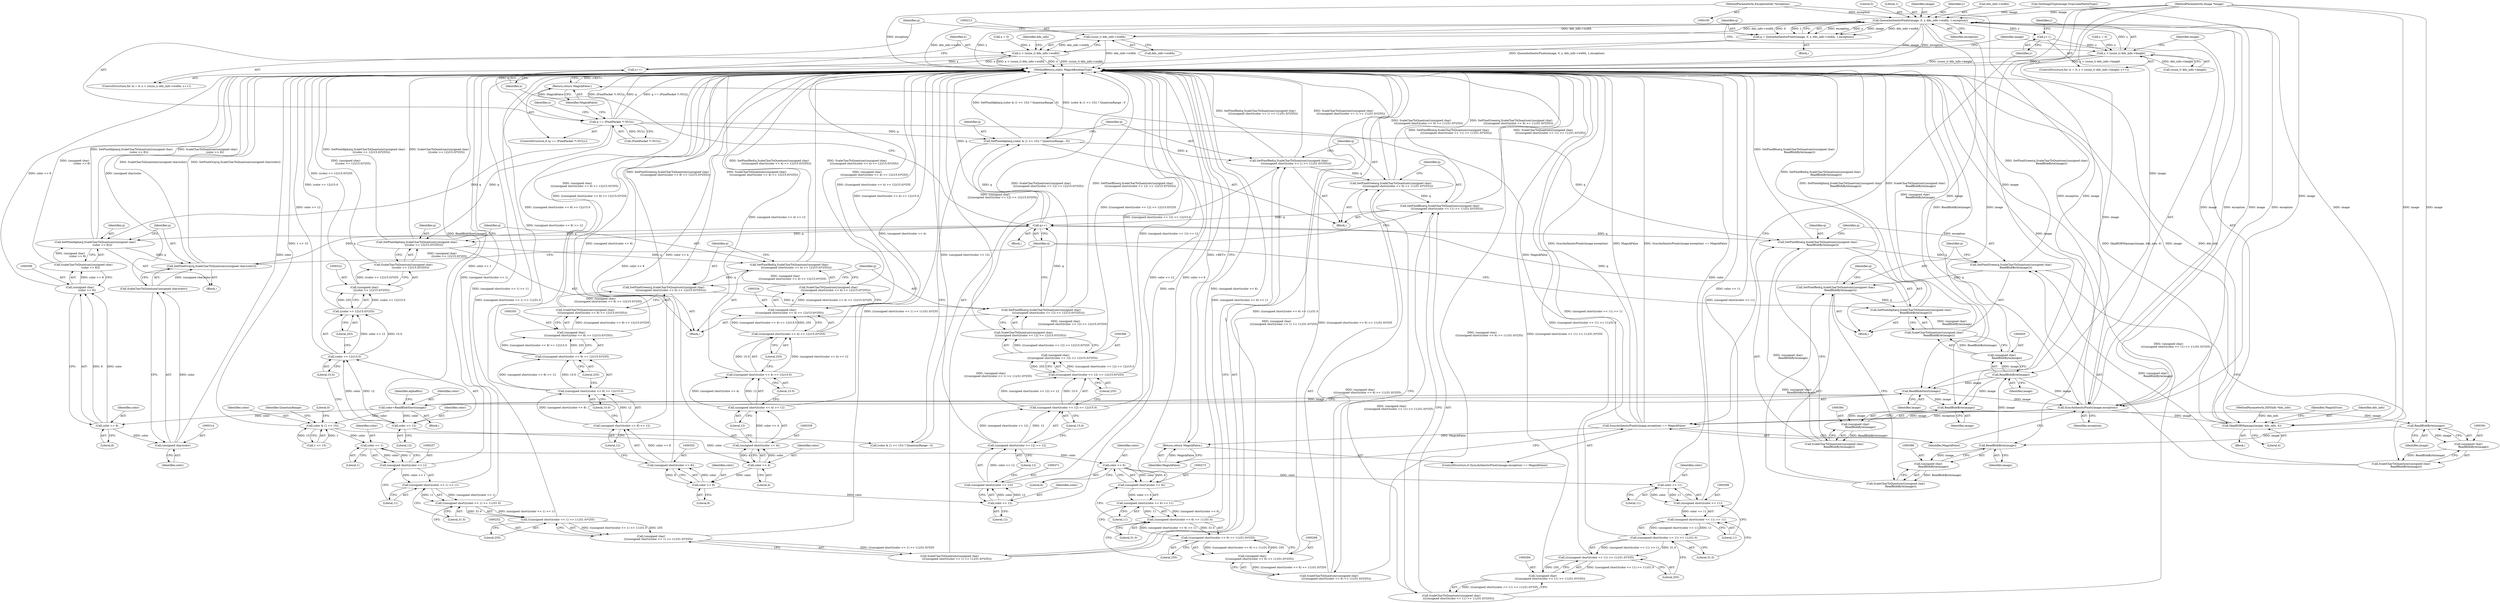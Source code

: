 digraph "1_ImageMagick_d7325bac173492b358417a0ad49fabad44447d52_4@pointer" {
"1000103" [label="(MethodParameterIn,ExceptionInfo *exception)"];
"1000189" [label="(Call,QueueAuthenticPixels(image, 0, y, dds_info->width, 1,exception))"];
"1000184" [label="(Call,y++)"];
"1000177" [label="(Call,y < (ssize_t) dds_info->height)"];
"1000187" [label="(Call,q = QueueAuthenticPixels(image, 0, y, dds_info->width, 1,exception))"];
"1000199" [label="(Call,q == (PixelPacket *) NULL)"];
"1000238" [label="(Call,SetPixelAlpha(q,(color & (1 << 15)) ? QuantumRange : 0))"];
"1000248" [label="(Call,SetPixelRed(q,ScaleCharToQuantum((unsigned char)\n                 ((((unsigned short)(color << 1) >> 11)/31.0)*255))))"];
"1000264" [label="(Call,SetPixelGreen(q,ScaleCharToQuantum((unsigned char)\n                 ((((unsigned short)(color << 6) >> 11)/31.0)*255))))"];
"1000280" [label="(Call,SetPixelBlue(q,ScaleCharToQuantum((unsigned char)\n                 ((((unsigned short)(color << 11) >> 11)/31.0)*255))))"];
"1000408" [label="(Call,q++)"];
"1000302" [label="(Call,SetPixelAlpha(q,ScaleCharToQuantum((unsigned char)\n                 (color >> 8))))"];
"1000310" [label="(Call,SetPixelGray(q,ScaleCharToQuantum((unsigned char)color)))"];
"1000318" [label="(Call,SetPixelAlpha(q,ScaleCharToQuantum((unsigned char)\n                 (((color >> 12)/15.0)*255))))"];
"1000330" [label="(Call,SetPixelRed(q,ScaleCharToQuantum((unsigned char)\n                 ((((unsigned short)(color << 4) >> 12)/15.0)*255))))"];
"1000346" [label="(Call,SetPixelGreen(q,ScaleCharToQuantum((unsigned char)\n                 ((((unsigned short)(color << 8) >> 12)/15.0)*255))))"];
"1000362" [label="(Call,SetPixelBlue(q,ScaleCharToQuantum((unsigned char)\n                 ((((unsigned short)(color << 12) >> 12)/15.0)*255))))"];
"1000380" [label="(Call,SetPixelBlue(q,ScaleCharToQuantum((unsigned char)\n            ReadBlobByte(image))))"];
"1000387" [label="(Call,SetPixelGreen(q,ScaleCharToQuantum((unsigned char)\n            ReadBlobByte(image))))"];
"1000394" [label="(Call,SetPixelRed(q,ScaleCharToQuantum((unsigned char)\n            ReadBlobByte(image))))"];
"1000401" [label="(Call,SetPixelAlpha(q,ScaleCharToQuantum((unsigned char)\n            ReadBlobByte(image))))"];
"1000212" [label="(Call,(ssize_t) dds_info->width)"];
"1000210" [label="(Call,x < (ssize_t) dds_info->width)"];
"1000217" [label="(Call,x++)"];
"1000231" [label="(Call,ReadBlobShort(image))"];
"1000229" [label="(Call,color=ReadBlobShort(image))"];
"1000241" [label="(Call,color & (1 << 15))"];
"1000258" [label="(Call,color << 1)"];
"1000256" [label="(Call,(unsigned short)(color << 1))"];
"1000255" [label="(Call,(unsigned short)(color << 1) >> 11)"];
"1000254" [label="(Call,((unsigned short)(color << 1) >> 11)/31.0)"];
"1000253" [label="(Call,(((unsigned short)(color << 1) >> 11)/31.0)*255)"];
"1000251" [label="(Call,(unsigned char)\n                 ((((unsigned short)(color << 1) >> 11)/31.0)*255))"];
"1000250" [label="(Call,ScaleCharToQuantum((unsigned char)\n                 ((((unsigned short)(color << 1) >> 11)/31.0)*255)))"];
"1000274" [label="(Call,color << 6)"];
"1000272" [label="(Call,(unsigned short)(color << 6))"];
"1000271" [label="(Call,(unsigned short)(color << 6) >> 11)"];
"1000270" [label="(Call,((unsigned short)(color << 6) >> 11)/31.0)"];
"1000269" [label="(Call,(((unsigned short)(color << 6) >> 11)/31.0)*255)"];
"1000267" [label="(Call,(unsigned char)\n                 ((((unsigned short)(color << 6) >> 11)/31.0)*255))"];
"1000266" [label="(Call,ScaleCharToQuantum((unsigned char)\n                 ((((unsigned short)(color << 6) >> 11)/31.0)*255)))"];
"1000290" [label="(Call,color << 11)"];
"1000288" [label="(Call,(unsigned short)(color << 11))"];
"1000287" [label="(Call,(unsigned short)(color << 11) >> 11)"];
"1000286" [label="(Call,((unsigned short)(color << 11) >> 11)/31.0)"];
"1000285" [label="(Call,(((unsigned short)(color << 11) >> 11)/31.0)*255)"];
"1000283" [label="(Call,(unsigned char)\n                 ((((unsigned short)(color << 11) >> 11)/31.0)*255))"];
"1000282" [label="(Call,ScaleCharToQuantum((unsigned char)\n                 ((((unsigned short)(color << 11) >> 11)/31.0)*255)))"];
"1000307" [label="(Call,color >> 8)"];
"1000305" [label="(Call,(unsigned char)\n                 (color >> 8))"];
"1000304" [label="(Call,ScaleCharToQuantum((unsigned char)\n                 (color >> 8)))"];
"1000313" [label="(Call,(unsigned char)color)"];
"1000312" [label="(Call,ScaleCharToQuantum((unsigned char)color))"];
"1000325" [label="(Call,color >> 12)"];
"1000324" [label="(Call,(color >> 12)/15.0)"];
"1000323" [label="(Call,((color >> 12)/15.0)*255)"];
"1000321" [label="(Call,(unsigned char)\n                 (((color >> 12)/15.0)*255))"];
"1000320" [label="(Call,ScaleCharToQuantum((unsigned char)\n                 (((color >> 12)/15.0)*255)))"];
"1000340" [label="(Call,color << 4)"];
"1000338" [label="(Call,(unsigned short)(color << 4))"];
"1000337" [label="(Call,(unsigned short)(color << 4) >> 12)"];
"1000336" [label="(Call,((unsigned short)(color << 4) >> 12)/15.0)"];
"1000335" [label="(Call,(((unsigned short)(color << 4) >> 12)/15.0)*255)"];
"1000333" [label="(Call,(unsigned char)\n                 ((((unsigned short)(color << 4) >> 12)/15.0)*255))"];
"1000332" [label="(Call,ScaleCharToQuantum((unsigned char)\n                 ((((unsigned short)(color << 4) >> 12)/15.0)*255)))"];
"1000356" [label="(Call,color << 8)"];
"1000354" [label="(Call,(unsigned short)(color << 8))"];
"1000353" [label="(Call,(unsigned short)(color << 8) >> 12)"];
"1000352" [label="(Call,((unsigned short)(color << 8) >> 12)/15.0)"];
"1000351" [label="(Call,(((unsigned short)(color << 8) >> 12)/15.0)*255)"];
"1000349" [label="(Call,(unsigned char)\n                 ((((unsigned short)(color << 8) >> 12)/15.0)*255))"];
"1000348" [label="(Call,ScaleCharToQuantum((unsigned char)\n                 ((((unsigned short)(color << 8) >> 12)/15.0)*255)))"];
"1000372" [label="(Call,color << 12)"];
"1000370" [label="(Call,(unsigned short)(color << 12))"];
"1000369" [label="(Call,(unsigned short)(color << 12) >> 12)"];
"1000368" [label="(Call,((unsigned short)(color << 12) >> 12)/15.0)"];
"1000367" [label="(Call,(((unsigned short)(color << 12) >> 12)/15.0)*255)"];
"1000365" [label="(Call,(unsigned char)\n                 ((((unsigned short)(color << 12) >> 12)/15.0)*255))"];
"1000364" [label="(Call,ScaleCharToQuantum((unsigned char)\n                 ((((unsigned short)(color << 12) >> 12)/15.0)*255)))"];
"1000385" [label="(Call,ReadBlobByte(image))"];
"1000383" [label="(Call,(unsigned char)\n            ReadBlobByte(image))"];
"1000382" [label="(Call,ScaleCharToQuantum((unsigned char)\n            ReadBlobByte(image)))"];
"1000392" [label="(Call,ReadBlobByte(image))"];
"1000390" [label="(Call,(unsigned char)\n            ReadBlobByte(image))"];
"1000389" [label="(Call,ScaleCharToQuantum((unsigned char)\n            ReadBlobByte(image)))"];
"1000399" [label="(Call,ReadBlobByte(image))"];
"1000397" [label="(Call,(unsigned char)\n            ReadBlobByte(image))"];
"1000396" [label="(Call,ScaleCharToQuantum((unsigned char)\n            ReadBlobByte(image)))"];
"1000406" [label="(Call,ReadBlobByte(image))"];
"1000404" [label="(Call,(unsigned char)\n            ReadBlobByte(image))"];
"1000403" [label="(Call,ScaleCharToQuantum((unsigned char)\n            ReadBlobByte(image)))"];
"1000412" [label="(Call,SyncAuthenticPixels(image,exception))"];
"1000411" [label="(Call,SyncAuthenticPixels(image,exception) == MagickFalse)"];
"1000204" [label="(Return,return MagickFalse;)"];
"1000416" [label="(Return,return MagickFalse;)"];
"1000418" [label="(Call,SkipRGBMipmaps(image, dds_info, 4))"];
"1000396" [label="(Call,ScaleCharToQuantum((unsigned char)\n            ReadBlobByte(image)))"];
"1000404" [label="(Call,(unsigned char)\n            ReadBlobByte(image))"];
"1000281" [label="(Identifier,q)"];
"1000381" [label="(Identifier,q)"];
"1000246" [label="(Identifier,QuantumRange)"];
"1000249" [label="(Identifier,q)"];
"1000228" [label="(Block,)"];
"1000354" [label="(Call,(unsigned short)(color << 8))"];
"1000272" [label="(Call,(unsigned short)(color << 6))"];
"1000409" [label="(Identifier,q)"];
"1000282" [label="(Call,ScaleCharToQuantum((unsigned char)\n                 ((((unsigned short)(color << 11) >> 11)/31.0)*255)))"];
"1000363" [label="(Identifier,q)"];
"1000330" [label="(Call,SetPixelRed(q,ScaleCharToQuantum((unsigned char)\n                 ((((unsigned short)(color << 4) >> 12)/15.0)*255))))"];
"1000103" [label="(MethodParameterIn,ExceptionInfo *exception)"];
"1000235" [label="(Identifier,alphaBits)"];
"1000251" [label="(Call,(unsigned char)\n                 ((((unsigned short)(color << 1) >> 11)/31.0)*255))"];
"1000386" [label="(Identifier,image)"];
"1000267" [label="(Call,(unsigned char)\n                 ((((unsigned short)(color << 6) >> 11)/31.0)*255))"];
"1000266" [label="(Call,ScaleCharToQuantum((unsigned char)\n                 ((((unsigned short)(color << 6) >> 11)/31.0)*255)))"];
"1000177" [label="(Call,y < (ssize_t) dds_info->height)"];
"1000258" [label="(Call,color << 1)"];
"1000150" [label="(Call,SetImageType(image,GrayscaleMatteType))"];
"1000317" [label="(Block,)"];
"1000411" [label="(Call,SyncAuthenticPixels(image,exception) == MagickFalse)"];
"1000192" [label="(Identifier,y)"];
"1000239" [label="(Identifier,q)"];
"1000351" [label="(Call,(((unsigned short)(color << 8) >> 12)/15.0)*255)"];
"1000370" [label="(Call,(unsigned short)(color << 12))"];
"1000331" [label="(Identifier,q)"];
"1000280" [label="(Call,SetPixelBlue(q,ScaleCharToQuantum((unsigned char)\n                 ((((unsigned short)(color << 11) >> 11)/31.0)*255))))"];
"1000198" [label="(ControlStructure,if (q == (PixelPacket *) NULL))"];
"1000394" [label="(Call,SetPixelRed(q,ScaleCharToQuantum((unsigned char)\n            ReadBlobByte(image))))"];
"1000413" [label="(Identifier,image)"];
"1000340" [label="(Call,color << 4)"];
"1000342" [label="(Literal,4)"];
"1000276" [label="(Literal,6)"];
"1000104" [label="(Block,)"];
"1000193" [label="(Call,dds_info->width)"];
"1000189" [label="(Call,QueueAuthenticPixels(image, 0, y, dds_info->width, 1,exception))"];
"1000364" [label="(Call,ScaleCharToQuantum((unsigned char)\n                 ((((unsigned short)(color << 12) >> 12)/15.0)*255)))"];
"1000379" [label="(Block,)"];
"1000345" [label="(Literal,255)"];
"1000368" [label="(Call,((unsigned short)(color << 12) >> 12)/15.0)"];
"1000241" [label="(Call,color & (1 << 15))"];
"1000212" [label="(Call,(ssize_t) dds_info->width)"];
"1000318" [label="(Call,SetPixelAlpha(q,ScaleCharToQuantum((unsigned char)\n                 (((color >> 12)/15.0)*255))))"];
"1000328" [label="(Literal,15.0)"];
"1000393" [label="(Identifier,image)"];
"1000217" [label="(Call,x++)"];
"1000392" [label="(Call,ReadBlobByte(image))"];
"1000277" [label="(Literal,11)"];
"1000335" [label="(Call,(((unsigned short)(color << 4) >> 12)/15.0)*255)"];
"1000302" [label="(Call,SetPixelAlpha(q,ScaleCharToQuantum((unsigned char)\n                 (color >> 8))))"];
"1000385" [label="(Call,ReadBlobByte(image))"];
"1000210" [label="(Call,x < (ssize_t) dds_info->width)"];
"1000400" [label="(Identifier,image)"];
"1000424" [label="(MethodReturn,static MagickBooleanType)"];
"1000320" [label="(Call,ScaleCharToQuantum((unsigned char)\n                 (((color >> 12)/15.0)*255)))"];
"1000259" [label="(Identifier,color)"];
"1000101" [label="(MethodParameterIn,Image *image)"];
"1000344" [label="(Literal,15.0)"];
"1000417" [label="(Identifier,MagickFalse)"];
"1000408" [label="(Call,q++)"];
"1000242" [label="(Identifier,color)"];
"1000265" [label="(Identifier,q)"];
"1000375" [label="(Literal,12)"];
"1000261" [label="(Literal,11)"];
"1000325" [label="(Call,color >> 12)"];
"1000312" [label="(Call,ScaleCharToQuantum((unsigned char)color))"];
"1000346" [label="(Call,SetPixelGreen(q,ScaleCharToQuantum((unsigned char)\n                 ((((unsigned short)(color << 8) >> 12)/15.0)*255))))"];
"1000219" [label="(Block,)"];
"1000232" [label="(Identifier,image)"];
"1000275" [label="(Identifier,color)"];
"1000240" [label="(Call,(color & (1 << 15)) ? QuantumRange : 0)"];
"1000185" [label="(Identifier,y)"];
"1000415" [label="(Identifier,MagickFalse)"];
"1000260" [label="(Literal,1)"];
"1000229" [label="(Call,color=ReadBlobShort(image))"];
"1000274" [label="(Call,color << 6)"];
"1000376" [label="(Literal,15.0)"];
"1000305" [label="(Call,(unsigned char)\n                 (color >> 8))"];
"1000207" [label="(Call,x = 0)"];
"1000238" [label="(Call,SetPixelAlpha(q,(color & (1 << 15)) ? QuantumRange : 0))"];
"1000324" [label="(Call,(color >> 12)/15.0)"];
"1000199" [label="(Call,q == (PixelPacket *) NULL)"];
"1000303" [label="(Identifier,q)"];
"1000263" [label="(Literal,255)"];
"1000341" [label="(Identifier,color)"];
"1000214" [label="(Call,dds_info->width)"];
"1000204" [label="(Return,return MagickFalse;)"];
"1000285" [label="(Call,(((unsigned short)(color << 11) >> 11)/31.0)*255)"];
"1000295" [label="(Literal,255)"];
"1000269" [label="(Call,(((unsigned short)(color << 6) >> 11)/31.0)*255)"];
"1000191" [label="(Literal,0)"];
"1000255" [label="(Call,(unsigned short)(color << 1) >> 11)"];
"1000256" [label="(Call,(unsigned short)(color << 1))"];
"1000188" [label="(Identifier,q)"];
"1000352" [label="(Call,((unsigned short)(color << 8) >> 12)/15.0)"];
"1000279" [label="(Literal,255)"];
"1000250" [label="(Call,ScaleCharToQuantum((unsigned char)\n                 ((((unsigned short)(color << 1) >> 11)/31.0)*255)))"];
"1000416" [label="(Return,return MagickFalse;)"];
"1000262" [label="(Literal,31.0)"];
"1000327" [label="(Literal,12)"];
"1000337" [label="(Call,(unsigned short)(color << 4) >> 12)"];
"1000336" [label="(Call,((unsigned short)(color << 4) >> 12)/15.0)"];
"1000365" [label="(Call,(unsigned char)\n                 ((((unsigned short)(color << 12) >> 12)/15.0)*255))"];
"1000373" [label="(Identifier,color)"];
"1000283" [label="(Call,(unsigned char)\n                 ((((unsigned short)(color << 11) >> 11)/31.0)*255))"];
"1000237" [label="(Block,)"];
"1000323" [label="(Call,((color >> 12)/15.0)*255)"];
"1000315" [label="(Identifier,color)"];
"1000353" [label="(Call,(unsigned short)(color << 8) >> 12)"];
"1000412" [label="(Call,SyncAuthenticPixels(image,exception))"];
"1000387" [label="(Call,SetPixelGreen(q,ScaleCharToQuantum((unsigned char)\n            ReadBlobByte(image))))"];
"1000173" [label="(ControlStructure,for (y = 0; y < (ssize_t) dds_info->height; y++))"];
"1000253" [label="(Call,(((unsigned short)(color << 1) >> 11)/31.0)*255)"];
"1000395" [label="(Identifier,q)"];
"1000374" [label="(Literal,12)"];
"1000270" [label="(Call,((unsigned short)(color << 6) >> 11)/31.0)"];
"1000308" [label="(Identifier,color)"];
"1000421" [label="(Literal,4)"];
"1000206" [label="(ControlStructure,for (x = 0; x < (ssize_t) dds_info->width; x++))"];
"1000254" [label="(Call,((unsigned short)(color << 1) >> 11)/31.0)"];
"1000311" [label="(Identifier,q)"];
"1000347" [label="(Identifier,q)"];
"1000349" [label="(Call,(unsigned char)\n                 ((((unsigned short)(color << 8) >> 12)/15.0)*255))"];
"1000383" [label="(Call,(unsigned char)\n            ReadBlobByte(image))"];
"1000356" [label="(Call,color << 8)"];
"1000357" [label="(Identifier,color)"];
"1000397" [label="(Call,(unsigned char)\n            ReadBlobByte(image))"];
"1000310" [label="(Call,SetPixelGray(q,ScaleCharToQuantum((unsigned char)color)))"];
"1000382" [label="(Call,ScaleCharToQuantum((unsigned char)\n            ReadBlobByte(image)))"];
"1000309" [label="(Literal,8)"];
"1000197" [label="(Identifier,exception)"];
"1000211" [label="(Identifier,x)"];
"1000287" [label="(Call,(unsigned short)(color << 11) >> 11)"];
"1000367" [label="(Call,(((unsigned short)(color << 12) >> 12)/15.0)*255)"];
"1000407" [label="(Identifier,image)"];
"1000187" [label="(Call,q = QueueAuthenticPixels(image, 0, y, dds_info->width, 1,exception))"];
"1000326" [label="(Identifier,color)"];
"1000414" [label="(Identifier,exception)"];
"1000196" [label="(Literal,1)"];
"1000333" [label="(Call,(unsigned char)\n                 ((((unsigned short)(color << 4) >> 12)/15.0)*255))"];
"1000304" [label="(Call,ScaleCharToQuantum((unsigned char)\n                 (color >> 8)))"];
"1000102" [label="(MethodParameterIn,DDSInfo *dds_info)"];
"1000231" [label="(Call,ReadBlobShort(image))"];
"1000329" [label="(Literal,255)"];
"1000248" [label="(Call,SetPixelRed(q,ScaleCharToQuantum((unsigned char)\n                 ((((unsigned short)(color << 1) >> 11)/31.0)*255))))"];
"1000360" [label="(Literal,15.0)"];
"1000307" [label="(Call,color >> 8)"];
"1000390" [label="(Call,(unsigned char)\n            ReadBlobByte(image))"];
"1000403" [label="(Call,ScaleCharToQuantum((unsigned char)\n            ReadBlobByte(image)))"];
"1000286" [label="(Call,((unsigned short)(color << 11) >> 11)/31.0)"];
"1000380" [label="(Call,SetPixelBlue(q,ScaleCharToQuantum((unsigned char)\n            ReadBlobByte(image))))"];
"1000243" [label="(Call,1 << 15)"];
"1000338" [label="(Call,(unsigned short)(color << 4))"];
"1000291" [label="(Identifier,color)"];
"1000361" [label="(Literal,255)"];
"1000190" [label="(Identifier,image)"];
"1000399" [label="(Call,ReadBlobByte(image))"];
"1000372" [label="(Call,color << 12)"];
"1000369" [label="(Call,(unsigned short)(color << 12) >> 12)"];
"1000321" [label="(Call,(unsigned char)\n                 (((color >> 12)/15.0)*255))"];
"1000294" [label="(Literal,31.0)"];
"1000200" [label="(Identifier,q)"];
"1000348" [label="(Call,ScaleCharToQuantum((unsigned char)\n                 ((((unsigned short)(color << 8) >> 12)/15.0)*255)))"];
"1000186" [label="(Block,)"];
"1000319" [label="(Identifier,q)"];
"1000332" [label="(Call,ScaleCharToQuantum((unsigned char)\n                 ((((unsigned short)(color << 4) >> 12)/15.0)*255)))"];
"1000359" [label="(Literal,12)"];
"1000301" [label="(Block,)"];
"1000358" [label="(Literal,8)"];
"1000174" [label="(Call,y = 0)"];
"1000406" [label="(Call,ReadBlobByte(image))"];
"1000377" [label="(Literal,255)"];
"1000290" [label="(Call,color << 11)"];
"1000230" [label="(Identifier,color)"];
"1000401" [label="(Call,SetPixelAlpha(q,ScaleCharToQuantum((unsigned char)\n            ReadBlobByte(image))))"];
"1000313" [label="(Call,(unsigned char)color)"];
"1000184" [label="(Call,y++)"];
"1000271" [label="(Call,(unsigned short)(color << 6) >> 11)"];
"1000423" [label="(Identifier,MagickTrue)"];
"1000292" [label="(Literal,11)"];
"1000178" [label="(Identifier,y)"];
"1000201" [label="(Call,(PixelPacket *) NULL)"];
"1000420" [label="(Identifier,dds_info)"];
"1000247" [label="(Literal,0)"];
"1000419" [label="(Identifier,image)"];
"1000224" [label="(Identifier,dds_info)"];
"1000288" [label="(Call,(unsigned short)(color << 11))"];
"1000264" [label="(Call,SetPixelGreen(q,ScaleCharToQuantum((unsigned char)\n                 ((((unsigned short)(color << 6) >> 11)/31.0)*255))))"];
"1000388" [label="(Identifier,q)"];
"1000278" [label="(Literal,31.0)"];
"1000410" [label="(ControlStructure,if (SyncAuthenticPixels(image,exception) == MagickFalse))"];
"1000389" [label="(Call,ScaleCharToQuantum((unsigned char)\n            ReadBlobByte(image)))"];
"1000343" [label="(Literal,12)"];
"1000208" [label="(Identifier,x)"];
"1000218" [label="(Identifier,x)"];
"1000402" [label="(Identifier,q)"];
"1000179" [label="(Call,(ssize_t) dds_info->height)"];
"1000205" [label="(Identifier,MagickFalse)"];
"1000418" [label="(Call,SkipRGBMipmaps(image, dds_info, 4))"];
"1000362" [label="(Call,SetPixelBlue(q,ScaleCharToQuantum((unsigned char)\n                 ((((unsigned short)(color << 12) >> 12)/15.0)*255))))"];
"1000293" [label="(Literal,11)"];
"1000103" -> "1000100"  [label="AST: "];
"1000103" -> "1000424"  [label="DDG: exception"];
"1000103" -> "1000189"  [label="DDG: exception"];
"1000103" -> "1000412"  [label="DDG: exception"];
"1000189" -> "1000187"  [label="AST: "];
"1000189" -> "1000197"  [label="CFG: "];
"1000190" -> "1000189"  [label="AST: "];
"1000191" -> "1000189"  [label="AST: "];
"1000192" -> "1000189"  [label="AST: "];
"1000193" -> "1000189"  [label="AST: "];
"1000196" -> "1000189"  [label="AST: "];
"1000197" -> "1000189"  [label="AST: "];
"1000187" -> "1000189"  [label="CFG: "];
"1000189" -> "1000424"  [label="DDG: image"];
"1000189" -> "1000424"  [label="DDG: exception"];
"1000189" -> "1000424"  [label="DDG: dds_info->width"];
"1000189" -> "1000424"  [label="DDG: y"];
"1000189" -> "1000184"  [label="DDG: y"];
"1000189" -> "1000187"  [label="DDG: exception"];
"1000189" -> "1000187"  [label="DDG: y"];
"1000189" -> "1000187"  [label="DDG: image"];
"1000189" -> "1000187"  [label="DDG: dds_info->width"];
"1000189" -> "1000187"  [label="DDG: 0"];
"1000189" -> "1000187"  [label="DDG: 1"];
"1000150" -> "1000189"  [label="DDG: image"];
"1000412" -> "1000189"  [label="DDG: image"];
"1000412" -> "1000189"  [label="DDG: exception"];
"1000101" -> "1000189"  [label="DDG: image"];
"1000177" -> "1000189"  [label="DDG: y"];
"1000212" -> "1000189"  [label="DDG: dds_info->width"];
"1000189" -> "1000212"  [label="DDG: dds_info->width"];
"1000189" -> "1000231"  [label="DDG: image"];
"1000189" -> "1000385"  [label="DDG: image"];
"1000189" -> "1000412"  [label="DDG: image"];
"1000189" -> "1000412"  [label="DDG: exception"];
"1000184" -> "1000173"  [label="AST: "];
"1000184" -> "1000185"  [label="CFG: "];
"1000185" -> "1000184"  [label="AST: "];
"1000178" -> "1000184"  [label="CFG: "];
"1000184" -> "1000177"  [label="DDG: y"];
"1000177" -> "1000173"  [label="AST: "];
"1000177" -> "1000179"  [label="CFG: "];
"1000178" -> "1000177"  [label="AST: "];
"1000179" -> "1000177"  [label="AST: "];
"1000188" -> "1000177"  [label="CFG: "];
"1000419" -> "1000177"  [label="CFG: "];
"1000177" -> "1000424"  [label="DDG: y"];
"1000177" -> "1000424"  [label="DDG: (ssize_t) dds_info->height"];
"1000177" -> "1000424"  [label="DDG: y < (ssize_t) dds_info->height"];
"1000174" -> "1000177"  [label="DDG: y"];
"1000179" -> "1000177"  [label="DDG: dds_info->height"];
"1000187" -> "1000186"  [label="AST: "];
"1000188" -> "1000187"  [label="AST: "];
"1000200" -> "1000187"  [label="CFG: "];
"1000187" -> "1000424"  [label="DDG: QueueAuthenticPixels(image, 0, y, dds_info->width, 1,exception)"];
"1000187" -> "1000199"  [label="DDG: q"];
"1000199" -> "1000198"  [label="AST: "];
"1000199" -> "1000201"  [label="CFG: "];
"1000200" -> "1000199"  [label="AST: "];
"1000201" -> "1000199"  [label="AST: "];
"1000205" -> "1000199"  [label="CFG: "];
"1000208" -> "1000199"  [label="CFG: "];
"1000199" -> "1000424"  [label="DDG: (PixelPacket *) NULL"];
"1000199" -> "1000424"  [label="DDG: q"];
"1000199" -> "1000424"  [label="DDG: q == (PixelPacket *) NULL"];
"1000201" -> "1000199"  [label="DDG: NULL"];
"1000199" -> "1000238"  [label="DDG: q"];
"1000199" -> "1000302"  [label="DDG: q"];
"1000199" -> "1000318"  [label="DDG: q"];
"1000199" -> "1000380"  [label="DDG: q"];
"1000238" -> "1000237"  [label="AST: "];
"1000238" -> "1000240"  [label="CFG: "];
"1000239" -> "1000238"  [label="AST: "];
"1000240" -> "1000238"  [label="AST: "];
"1000249" -> "1000238"  [label="CFG: "];
"1000238" -> "1000424"  [label="DDG: (color & (1 << 15)) ? QuantumRange : 0"];
"1000238" -> "1000424"  [label="DDG: SetPixelAlpha(q,(color & (1 << 15)) ? QuantumRange : 0)"];
"1000408" -> "1000238"  [label="DDG: q"];
"1000238" -> "1000248"  [label="DDG: q"];
"1000248" -> "1000237"  [label="AST: "];
"1000248" -> "1000250"  [label="CFG: "];
"1000249" -> "1000248"  [label="AST: "];
"1000250" -> "1000248"  [label="AST: "];
"1000265" -> "1000248"  [label="CFG: "];
"1000248" -> "1000424"  [label="DDG: SetPixelRed(q,ScaleCharToQuantum((unsigned char)\n                 ((((unsigned short)(color << 1) >> 11)/31.0)*255)))"];
"1000248" -> "1000424"  [label="DDG: ScaleCharToQuantum((unsigned char)\n                 ((((unsigned short)(color << 1) >> 11)/31.0)*255))"];
"1000250" -> "1000248"  [label="DDG: (unsigned char)\n                 ((((unsigned short)(color << 1) >> 11)/31.0)*255)"];
"1000248" -> "1000264"  [label="DDG: q"];
"1000264" -> "1000237"  [label="AST: "];
"1000264" -> "1000266"  [label="CFG: "];
"1000265" -> "1000264"  [label="AST: "];
"1000266" -> "1000264"  [label="AST: "];
"1000281" -> "1000264"  [label="CFG: "];
"1000264" -> "1000424"  [label="DDG: SetPixelGreen(q,ScaleCharToQuantum((unsigned char)\n                 ((((unsigned short)(color << 6) >> 11)/31.0)*255)))"];
"1000264" -> "1000424"  [label="DDG: ScaleCharToQuantum((unsigned char)\n                 ((((unsigned short)(color << 6) >> 11)/31.0)*255))"];
"1000266" -> "1000264"  [label="DDG: (unsigned char)\n                 ((((unsigned short)(color << 6) >> 11)/31.0)*255)"];
"1000264" -> "1000280"  [label="DDG: q"];
"1000280" -> "1000237"  [label="AST: "];
"1000280" -> "1000282"  [label="CFG: "];
"1000281" -> "1000280"  [label="AST: "];
"1000282" -> "1000280"  [label="AST: "];
"1000409" -> "1000280"  [label="CFG: "];
"1000280" -> "1000424"  [label="DDG: ScaleCharToQuantum((unsigned char)\n                 ((((unsigned short)(color << 11) >> 11)/31.0)*255))"];
"1000280" -> "1000424"  [label="DDG: SetPixelBlue(q,ScaleCharToQuantum((unsigned char)\n                 ((((unsigned short)(color << 11) >> 11)/31.0)*255)))"];
"1000282" -> "1000280"  [label="DDG: (unsigned char)\n                 ((((unsigned short)(color << 11) >> 11)/31.0)*255)"];
"1000280" -> "1000408"  [label="DDG: q"];
"1000408" -> "1000219"  [label="AST: "];
"1000408" -> "1000409"  [label="CFG: "];
"1000409" -> "1000408"  [label="AST: "];
"1000218" -> "1000408"  [label="CFG: "];
"1000408" -> "1000424"  [label="DDG: q"];
"1000408" -> "1000302"  [label="DDG: q"];
"1000408" -> "1000318"  [label="DDG: q"];
"1000408" -> "1000380"  [label="DDG: q"];
"1000362" -> "1000408"  [label="DDG: q"];
"1000310" -> "1000408"  [label="DDG: q"];
"1000401" -> "1000408"  [label="DDG: q"];
"1000302" -> "1000301"  [label="AST: "];
"1000302" -> "1000304"  [label="CFG: "];
"1000303" -> "1000302"  [label="AST: "];
"1000304" -> "1000302"  [label="AST: "];
"1000311" -> "1000302"  [label="CFG: "];
"1000302" -> "1000424"  [label="DDG: ScaleCharToQuantum((unsigned char)\n                 (color >> 8))"];
"1000302" -> "1000424"  [label="DDG: SetPixelAlpha(q,ScaleCharToQuantum((unsigned char)\n                 (color >> 8)))"];
"1000304" -> "1000302"  [label="DDG: (unsigned char)\n                 (color >> 8)"];
"1000302" -> "1000310"  [label="DDG: q"];
"1000310" -> "1000301"  [label="AST: "];
"1000310" -> "1000312"  [label="CFG: "];
"1000311" -> "1000310"  [label="AST: "];
"1000312" -> "1000310"  [label="AST: "];
"1000409" -> "1000310"  [label="CFG: "];
"1000310" -> "1000424"  [label="DDG: SetPixelGray(q,ScaleCharToQuantum((unsigned char)color))"];
"1000310" -> "1000424"  [label="DDG: ScaleCharToQuantum((unsigned char)color)"];
"1000312" -> "1000310"  [label="DDG: (unsigned char)color"];
"1000318" -> "1000317"  [label="AST: "];
"1000318" -> "1000320"  [label="CFG: "];
"1000319" -> "1000318"  [label="AST: "];
"1000320" -> "1000318"  [label="AST: "];
"1000331" -> "1000318"  [label="CFG: "];
"1000318" -> "1000424"  [label="DDG: SetPixelAlpha(q,ScaleCharToQuantum((unsigned char)\n                 (((color >> 12)/15.0)*255)))"];
"1000318" -> "1000424"  [label="DDG: ScaleCharToQuantum((unsigned char)\n                 (((color >> 12)/15.0)*255))"];
"1000320" -> "1000318"  [label="DDG: (unsigned char)\n                 (((color >> 12)/15.0)*255)"];
"1000318" -> "1000330"  [label="DDG: q"];
"1000330" -> "1000317"  [label="AST: "];
"1000330" -> "1000332"  [label="CFG: "];
"1000331" -> "1000330"  [label="AST: "];
"1000332" -> "1000330"  [label="AST: "];
"1000347" -> "1000330"  [label="CFG: "];
"1000330" -> "1000424"  [label="DDG: ScaleCharToQuantum((unsigned char)\n                 ((((unsigned short)(color << 4) >> 12)/15.0)*255))"];
"1000330" -> "1000424"  [label="DDG: SetPixelRed(q,ScaleCharToQuantum((unsigned char)\n                 ((((unsigned short)(color << 4) >> 12)/15.0)*255)))"];
"1000332" -> "1000330"  [label="DDG: (unsigned char)\n                 ((((unsigned short)(color << 4) >> 12)/15.0)*255)"];
"1000330" -> "1000346"  [label="DDG: q"];
"1000346" -> "1000317"  [label="AST: "];
"1000346" -> "1000348"  [label="CFG: "];
"1000347" -> "1000346"  [label="AST: "];
"1000348" -> "1000346"  [label="AST: "];
"1000363" -> "1000346"  [label="CFG: "];
"1000346" -> "1000424"  [label="DDG: ScaleCharToQuantum((unsigned char)\n                 ((((unsigned short)(color << 8) >> 12)/15.0)*255))"];
"1000346" -> "1000424"  [label="DDG: SetPixelGreen(q,ScaleCharToQuantum((unsigned char)\n                 ((((unsigned short)(color << 8) >> 12)/15.0)*255)))"];
"1000348" -> "1000346"  [label="DDG: (unsigned char)\n                 ((((unsigned short)(color << 8) >> 12)/15.0)*255)"];
"1000346" -> "1000362"  [label="DDG: q"];
"1000362" -> "1000317"  [label="AST: "];
"1000362" -> "1000364"  [label="CFG: "];
"1000363" -> "1000362"  [label="AST: "];
"1000364" -> "1000362"  [label="AST: "];
"1000409" -> "1000362"  [label="CFG: "];
"1000362" -> "1000424"  [label="DDG: ScaleCharToQuantum((unsigned char)\n                 ((((unsigned short)(color << 12) >> 12)/15.0)*255))"];
"1000362" -> "1000424"  [label="DDG: SetPixelBlue(q,ScaleCharToQuantum((unsigned char)\n                 ((((unsigned short)(color << 12) >> 12)/15.0)*255)))"];
"1000364" -> "1000362"  [label="DDG: (unsigned char)\n                 ((((unsigned short)(color << 12) >> 12)/15.0)*255)"];
"1000380" -> "1000379"  [label="AST: "];
"1000380" -> "1000382"  [label="CFG: "];
"1000381" -> "1000380"  [label="AST: "];
"1000382" -> "1000380"  [label="AST: "];
"1000388" -> "1000380"  [label="CFG: "];
"1000380" -> "1000424"  [label="DDG: SetPixelBlue(q,ScaleCharToQuantum((unsigned char)\n            ReadBlobByte(image)))"];
"1000382" -> "1000380"  [label="DDG: (unsigned char)\n            ReadBlobByte(image)"];
"1000380" -> "1000387"  [label="DDG: q"];
"1000387" -> "1000379"  [label="AST: "];
"1000387" -> "1000389"  [label="CFG: "];
"1000388" -> "1000387"  [label="AST: "];
"1000389" -> "1000387"  [label="AST: "];
"1000395" -> "1000387"  [label="CFG: "];
"1000387" -> "1000424"  [label="DDG: SetPixelGreen(q,ScaleCharToQuantum((unsigned char)\n            ReadBlobByte(image)))"];
"1000389" -> "1000387"  [label="DDG: (unsigned char)\n            ReadBlobByte(image)"];
"1000387" -> "1000394"  [label="DDG: q"];
"1000394" -> "1000379"  [label="AST: "];
"1000394" -> "1000396"  [label="CFG: "];
"1000395" -> "1000394"  [label="AST: "];
"1000396" -> "1000394"  [label="AST: "];
"1000402" -> "1000394"  [label="CFG: "];
"1000394" -> "1000424"  [label="DDG: SetPixelRed(q,ScaleCharToQuantum((unsigned char)\n            ReadBlobByte(image)))"];
"1000396" -> "1000394"  [label="DDG: (unsigned char)\n            ReadBlobByte(image)"];
"1000394" -> "1000401"  [label="DDG: q"];
"1000401" -> "1000379"  [label="AST: "];
"1000401" -> "1000403"  [label="CFG: "];
"1000402" -> "1000401"  [label="AST: "];
"1000403" -> "1000401"  [label="AST: "];
"1000409" -> "1000401"  [label="CFG: "];
"1000401" -> "1000424"  [label="DDG: SetPixelAlpha(q,ScaleCharToQuantum((unsigned char)\n            ReadBlobByte(image)))"];
"1000401" -> "1000424"  [label="DDG: ScaleCharToQuantum((unsigned char)\n            ReadBlobByte(image))"];
"1000403" -> "1000401"  [label="DDG: (unsigned char)\n            ReadBlobByte(image)"];
"1000212" -> "1000210"  [label="AST: "];
"1000212" -> "1000214"  [label="CFG: "];
"1000213" -> "1000212"  [label="AST: "];
"1000214" -> "1000212"  [label="AST: "];
"1000210" -> "1000212"  [label="CFG: "];
"1000212" -> "1000424"  [label="DDG: dds_info->width"];
"1000212" -> "1000210"  [label="DDG: dds_info->width"];
"1000210" -> "1000206"  [label="AST: "];
"1000211" -> "1000210"  [label="AST: "];
"1000224" -> "1000210"  [label="CFG: "];
"1000413" -> "1000210"  [label="CFG: "];
"1000210" -> "1000424"  [label="DDG: (ssize_t) dds_info->width"];
"1000210" -> "1000424"  [label="DDG: x < (ssize_t) dds_info->width"];
"1000210" -> "1000424"  [label="DDG: x"];
"1000217" -> "1000210"  [label="DDG: x"];
"1000207" -> "1000210"  [label="DDG: x"];
"1000210" -> "1000217"  [label="DDG: x"];
"1000217" -> "1000206"  [label="AST: "];
"1000217" -> "1000218"  [label="CFG: "];
"1000218" -> "1000217"  [label="AST: "];
"1000211" -> "1000217"  [label="CFG: "];
"1000231" -> "1000229"  [label="AST: "];
"1000231" -> "1000232"  [label="CFG: "];
"1000232" -> "1000231"  [label="AST: "];
"1000229" -> "1000231"  [label="CFG: "];
"1000231" -> "1000229"  [label="DDG: image"];
"1000406" -> "1000231"  [label="DDG: image"];
"1000101" -> "1000231"  [label="DDG: image"];
"1000231" -> "1000385"  [label="DDG: image"];
"1000231" -> "1000412"  [label="DDG: image"];
"1000229" -> "1000228"  [label="AST: "];
"1000230" -> "1000229"  [label="AST: "];
"1000235" -> "1000229"  [label="CFG: "];
"1000229" -> "1000424"  [label="DDG: ReadBlobShort(image)"];
"1000229" -> "1000241"  [label="DDG: color"];
"1000229" -> "1000307"  [label="DDG: color"];
"1000229" -> "1000325"  [label="DDG: color"];
"1000241" -> "1000240"  [label="AST: "];
"1000241" -> "1000243"  [label="CFG: "];
"1000242" -> "1000241"  [label="AST: "];
"1000243" -> "1000241"  [label="AST: "];
"1000246" -> "1000241"  [label="CFG: "];
"1000247" -> "1000241"  [label="CFG: "];
"1000241" -> "1000424"  [label="DDG: 1 << 15"];
"1000243" -> "1000241"  [label="DDG: 1"];
"1000243" -> "1000241"  [label="DDG: 15"];
"1000241" -> "1000258"  [label="DDG: color"];
"1000258" -> "1000256"  [label="AST: "];
"1000258" -> "1000260"  [label="CFG: "];
"1000259" -> "1000258"  [label="AST: "];
"1000260" -> "1000258"  [label="AST: "];
"1000256" -> "1000258"  [label="CFG: "];
"1000258" -> "1000256"  [label="DDG: color"];
"1000258" -> "1000256"  [label="DDG: 1"];
"1000258" -> "1000274"  [label="DDG: color"];
"1000256" -> "1000255"  [label="AST: "];
"1000257" -> "1000256"  [label="AST: "];
"1000261" -> "1000256"  [label="CFG: "];
"1000256" -> "1000424"  [label="DDG: color << 1"];
"1000256" -> "1000255"  [label="DDG: color << 1"];
"1000255" -> "1000254"  [label="AST: "];
"1000255" -> "1000261"  [label="CFG: "];
"1000261" -> "1000255"  [label="AST: "];
"1000262" -> "1000255"  [label="CFG: "];
"1000255" -> "1000424"  [label="DDG: (unsigned short)(color << 1)"];
"1000255" -> "1000254"  [label="DDG: (unsigned short)(color << 1)"];
"1000255" -> "1000254"  [label="DDG: 11"];
"1000254" -> "1000253"  [label="AST: "];
"1000254" -> "1000262"  [label="CFG: "];
"1000262" -> "1000254"  [label="AST: "];
"1000263" -> "1000254"  [label="CFG: "];
"1000254" -> "1000424"  [label="DDG: (unsigned short)(color << 1) >> 11"];
"1000254" -> "1000253"  [label="DDG: (unsigned short)(color << 1) >> 11"];
"1000254" -> "1000253"  [label="DDG: 31.0"];
"1000253" -> "1000251"  [label="AST: "];
"1000253" -> "1000263"  [label="CFG: "];
"1000263" -> "1000253"  [label="AST: "];
"1000251" -> "1000253"  [label="CFG: "];
"1000253" -> "1000424"  [label="DDG: ((unsigned short)(color << 1) >> 11)/31.0"];
"1000253" -> "1000251"  [label="DDG: ((unsigned short)(color << 1) >> 11)/31.0"];
"1000253" -> "1000251"  [label="DDG: 255"];
"1000251" -> "1000250"  [label="AST: "];
"1000252" -> "1000251"  [label="AST: "];
"1000250" -> "1000251"  [label="CFG: "];
"1000251" -> "1000424"  [label="DDG: (((unsigned short)(color << 1) >> 11)/31.0)*255"];
"1000251" -> "1000250"  [label="DDG: (((unsigned short)(color << 1) >> 11)/31.0)*255"];
"1000250" -> "1000424"  [label="DDG: (unsigned char)\n                 ((((unsigned short)(color << 1) >> 11)/31.0)*255)"];
"1000274" -> "1000272"  [label="AST: "];
"1000274" -> "1000276"  [label="CFG: "];
"1000275" -> "1000274"  [label="AST: "];
"1000276" -> "1000274"  [label="AST: "];
"1000272" -> "1000274"  [label="CFG: "];
"1000274" -> "1000272"  [label="DDG: color"];
"1000274" -> "1000272"  [label="DDG: 6"];
"1000274" -> "1000290"  [label="DDG: color"];
"1000272" -> "1000271"  [label="AST: "];
"1000273" -> "1000272"  [label="AST: "];
"1000277" -> "1000272"  [label="CFG: "];
"1000272" -> "1000424"  [label="DDG: color << 6"];
"1000272" -> "1000271"  [label="DDG: color << 6"];
"1000271" -> "1000270"  [label="AST: "];
"1000271" -> "1000277"  [label="CFG: "];
"1000277" -> "1000271"  [label="AST: "];
"1000278" -> "1000271"  [label="CFG: "];
"1000271" -> "1000424"  [label="DDG: (unsigned short)(color << 6)"];
"1000271" -> "1000270"  [label="DDG: (unsigned short)(color << 6)"];
"1000271" -> "1000270"  [label="DDG: 11"];
"1000270" -> "1000269"  [label="AST: "];
"1000270" -> "1000278"  [label="CFG: "];
"1000278" -> "1000270"  [label="AST: "];
"1000279" -> "1000270"  [label="CFG: "];
"1000270" -> "1000424"  [label="DDG: (unsigned short)(color << 6) >> 11"];
"1000270" -> "1000269"  [label="DDG: (unsigned short)(color << 6) >> 11"];
"1000270" -> "1000269"  [label="DDG: 31.0"];
"1000269" -> "1000267"  [label="AST: "];
"1000269" -> "1000279"  [label="CFG: "];
"1000279" -> "1000269"  [label="AST: "];
"1000267" -> "1000269"  [label="CFG: "];
"1000269" -> "1000424"  [label="DDG: ((unsigned short)(color << 6) >> 11)/31.0"];
"1000269" -> "1000267"  [label="DDG: ((unsigned short)(color << 6) >> 11)/31.0"];
"1000269" -> "1000267"  [label="DDG: 255"];
"1000267" -> "1000266"  [label="AST: "];
"1000268" -> "1000267"  [label="AST: "];
"1000266" -> "1000267"  [label="CFG: "];
"1000267" -> "1000424"  [label="DDG: (((unsigned short)(color << 6) >> 11)/31.0)*255"];
"1000267" -> "1000266"  [label="DDG: (((unsigned short)(color << 6) >> 11)/31.0)*255"];
"1000266" -> "1000424"  [label="DDG: (unsigned char)\n                 ((((unsigned short)(color << 6) >> 11)/31.0)*255)"];
"1000290" -> "1000288"  [label="AST: "];
"1000290" -> "1000292"  [label="CFG: "];
"1000291" -> "1000290"  [label="AST: "];
"1000292" -> "1000290"  [label="AST: "];
"1000288" -> "1000290"  [label="CFG: "];
"1000290" -> "1000424"  [label="DDG: color"];
"1000290" -> "1000288"  [label="DDG: color"];
"1000290" -> "1000288"  [label="DDG: 11"];
"1000288" -> "1000287"  [label="AST: "];
"1000289" -> "1000288"  [label="AST: "];
"1000293" -> "1000288"  [label="CFG: "];
"1000288" -> "1000424"  [label="DDG: color << 11"];
"1000288" -> "1000287"  [label="DDG: color << 11"];
"1000287" -> "1000286"  [label="AST: "];
"1000287" -> "1000293"  [label="CFG: "];
"1000293" -> "1000287"  [label="AST: "];
"1000294" -> "1000287"  [label="CFG: "];
"1000287" -> "1000424"  [label="DDG: (unsigned short)(color << 11)"];
"1000287" -> "1000286"  [label="DDG: (unsigned short)(color << 11)"];
"1000287" -> "1000286"  [label="DDG: 11"];
"1000286" -> "1000285"  [label="AST: "];
"1000286" -> "1000294"  [label="CFG: "];
"1000294" -> "1000286"  [label="AST: "];
"1000295" -> "1000286"  [label="CFG: "];
"1000286" -> "1000424"  [label="DDG: (unsigned short)(color << 11) >> 11"];
"1000286" -> "1000285"  [label="DDG: (unsigned short)(color << 11) >> 11"];
"1000286" -> "1000285"  [label="DDG: 31.0"];
"1000285" -> "1000283"  [label="AST: "];
"1000285" -> "1000295"  [label="CFG: "];
"1000295" -> "1000285"  [label="AST: "];
"1000283" -> "1000285"  [label="CFG: "];
"1000285" -> "1000424"  [label="DDG: ((unsigned short)(color << 11) >> 11)/31.0"];
"1000285" -> "1000283"  [label="DDG: ((unsigned short)(color << 11) >> 11)/31.0"];
"1000285" -> "1000283"  [label="DDG: 255"];
"1000283" -> "1000282"  [label="AST: "];
"1000284" -> "1000283"  [label="AST: "];
"1000282" -> "1000283"  [label="CFG: "];
"1000283" -> "1000424"  [label="DDG: (((unsigned short)(color << 11) >> 11)/31.0)*255"];
"1000283" -> "1000282"  [label="DDG: (((unsigned short)(color << 11) >> 11)/31.0)*255"];
"1000282" -> "1000424"  [label="DDG: (unsigned char)\n                 ((((unsigned short)(color << 11) >> 11)/31.0)*255)"];
"1000307" -> "1000305"  [label="AST: "];
"1000307" -> "1000309"  [label="CFG: "];
"1000308" -> "1000307"  [label="AST: "];
"1000309" -> "1000307"  [label="AST: "];
"1000305" -> "1000307"  [label="CFG: "];
"1000307" -> "1000305"  [label="DDG: color"];
"1000307" -> "1000305"  [label="DDG: 8"];
"1000307" -> "1000313"  [label="DDG: color"];
"1000305" -> "1000304"  [label="AST: "];
"1000306" -> "1000305"  [label="AST: "];
"1000304" -> "1000305"  [label="CFG: "];
"1000305" -> "1000424"  [label="DDG: color >> 8"];
"1000305" -> "1000304"  [label="DDG: color >> 8"];
"1000304" -> "1000424"  [label="DDG: (unsigned char)\n                 (color >> 8)"];
"1000313" -> "1000312"  [label="AST: "];
"1000313" -> "1000315"  [label="CFG: "];
"1000314" -> "1000313"  [label="AST: "];
"1000315" -> "1000313"  [label="AST: "];
"1000312" -> "1000313"  [label="CFG: "];
"1000313" -> "1000424"  [label="DDG: color"];
"1000313" -> "1000312"  [label="DDG: color"];
"1000312" -> "1000424"  [label="DDG: (unsigned char)color"];
"1000325" -> "1000324"  [label="AST: "];
"1000325" -> "1000327"  [label="CFG: "];
"1000326" -> "1000325"  [label="AST: "];
"1000327" -> "1000325"  [label="AST: "];
"1000328" -> "1000325"  [label="CFG: "];
"1000325" -> "1000324"  [label="DDG: color"];
"1000325" -> "1000324"  [label="DDG: 12"];
"1000325" -> "1000340"  [label="DDG: color"];
"1000324" -> "1000323"  [label="AST: "];
"1000324" -> "1000328"  [label="CFG: "];
"1000328" -> "1000324"  [label="AST: "];
"1000329" -> "1000324"  [label="CFG: "];
"1000324" -> "1000424"  [label="DDG: color >> 12"];
"1000324" -> "1000323"  [label="DDG: color >> 12"];
"1000324" -> "1000323"  [label="DDG: 15.0"];
"1000323" -> "1000321"  [label="AST: "];
"1000323" -> "1000329"  [label="CFG: "];
"1000329" -> "1000323"  [label="AST: "];
"1000321" -> "1000323"  [label="CFG: "];
"1000323" -> "1000424"  [label="DDG: (color >> 12)/15.0"];
"1000323" -> "1000321"  [label="DDG: (color >> 12)/15.0"];
"1000323" -> "1000321"  [label="DDG: 255"];
"1000321" -> "1000320"  [label="AST: "];
"1000322" -> "1000321"  [label="AST: "];
"1000320" -> "1000321"  [label="CFG: "];
"1000321" -> "1000424"  [label="DDG: ((color >> 12)/15.0)*255"];
"1000321" -> "1000320"  [label="DDG: ((color >> 12)/15.0)*255"];
"1000320" -> "1000424"  [label="DDG: (unsigned char)\n                 (((color >> 12)/15.0)*255)"];
"1000340" -> "1000338"  [label="AST: "];
"1000340" -> "1000342"  [label="CFG: "];
"1000341" -> "1000340"  [label="AST: "];
"1000342" -> "1000340"  [label="AST: "];
"1000338" -> "1000340"  [label="CFG: "];
"1000340" -> "1000338"  [label="DDG: color"];
"1000340" -> "1000338"  [label="DDG: 4"];
"1000340" -> "1000356"  [label="DDG: color"];
"1000338" -> "1000337"  [label="AST: "];
"1000339" -> "1000338"  [label="AST: "];
"1000343" -> "1000338"  [label="CFG: "];
"1000338" -> "1000424"  [label="DDG: color << 4"];
"1000338" -> "1000337"  [label="DDG: color << 4"];
"1000337" -> "1000336"  [label="AST: "];
"1000337" -> "1000343"  [label="CFG: "];
"1000343" -> "1000337"  [label="AST: "];
"1000344" -> "1000337"  [label="CFG: "];
"1000337" -> "1000424"  [label="DDG: (unsigned short)(color << 4)"];
"1000337" -> "1000336"  [label="DDG: (unsigned short)(color << 4)"];
"1000337" -> "1000336"  [label="DDG: 12"];
"1000336" -> "1000335"  [label="AST: "];
"1000336" -> "1000344"  [label="CFG: "];
"1000344" -> "1000336"  [label="AST: "];
"1000345" -> "1000336"  [label="CFG: "];
"1000336" -> "1000424"  [label="DDG: (unsigned short)(color << 4) >> 12"];
"1000336" -> "1000335"  [label="DDG: (unsigned short)(color << 4) >> 12"];
"1000336" -> "1000335"  [label="DDG: 15.0"];
"1000335" -> "1000333"  [label="AST: "];
"1000335" -> "1000345"  [label="CFG: "];
"1000345" -> "1000335"  [label="AST: "];
"1000333" -> "1000335"  [label="CFG: "];
"1000335" -> "1000424"  [label="DDG: ((unsigned short)(color << 4) >> 12)/15.0"];
"1000335" -> "1000333"  [label="DDG: ((unsigned short)(color << 4) >> 12)/15.0"];
"1000335" -> "1000333"  [label="DDG: 255"];
"1000333" -> "1000332"  [label="AST: "];
"1000334" -> "1000333"  [label="AST: "];
"1000332" -> "1000333"  [label="CFG: "];
"1000333" -> "1000424"  [label="DDG: (((unsigned short)(color << 4) >> 12)/15.0)*255"];
"1000333" -> "1000332"  [label="DDG: (((unsigned short)(color << 4) >> 12)/15.0)*255"];
"1000332" -> "1000424"  [label="DDG: (unsigned char)\n                 ((((unsigned short)(color << 4) >> 12)/15.0)*255)"];
"1000356" -> "1000354"  [label="AST: "];
"1000356" -> "1000358"  [label="CFG: "];
"1000357" -> "1000356"  [label="AST: "];
"1000358" -> "1000356"  [label="AST: "];
"1000354" -> "1000356"  [label="CFG: "];
"1000356" -> "1000354"  [label="DDG: color"];
"1000356" -> "1000354"  [label="DDG: 8"];
"1000356" -> "1000372"  [label="DDG: color"];
"1000354" -> "1000353"  [label="AST: "];
"1000355" -> "1000354"  [label="AST: "];
"1000359" -> "1000354"  [label="CFG: "];
"1000354" -> "1000424"  [label="DDG: color << 8"];
"1000354" -> "1000353"  [label="DDG: color << 8"];
"1000353" -> "1000352"  [label="AST: "];
"1000353" -> "1000359"  [label="CFG: "];
"1000359" -> "1000353"  [label="AST: "];
"1000360" -> "1000353"  [label="CFG: "];
"1000353" -> "1000424"  [label="DDG: (unsigned short)(color << 8)"];
"1000353" -> "1000352"  [label="DDG: (unsigned short)(color << 8)"];
"1000353" -> "1000352"  [label="DDG: 12"];
"1000352" -> "1000351"  [label="AST: "];
"1000352" -> "1000360"  [label="CFG: "];
"1000360" -> "1000352"  [label="AST: "];
"1000361" -> "1000352"  [label="CFG: "];
"1000352" -> "1000424"  [label="DDG: (unsigned short)(color << 8) >> 12"];
"1000352" -> "1000351"  [label="DDG: (unsigned short)(color << 8) >> 12"];
"1000352" -> "1000351"  [label="DDG: 15.0"];
"1000351" -> "1000349"  [label="AST: "];
"1000351" -> "1000361"  [label="CFG: "];
"1000361" -> "1000351"  [label="AST: "];
"1000349" -> "1000351"  [label="CFG: "];
"1000351" -> "1000424"  [label="DDG: ((unsigned short)(color << 8) >> 12)/15.0"];
"1000351" -> "1000349"  [label="DDG: ((unsigned short)(color << 8) >> 12)/15.0"];
"1000351" -> "1000349"  [label="DDG: 255"];
"1000349" -> "1000348"  [label="AST: "];
"1000350" -> "1000349"  [label="AST: "];
"1000348" -> "1000349"  [label="CFG: "];
"1000349" -> "1000424"  [label="DDG: (((unsigned short)(color << 8) >> 12)/15.0)*255"];
"1000349" -> "1000348"  [label="DDG: (((unsigned short)(color << 8) >> 12)/15.0)*255"];
"1000348" -> "1000424"  [label="DDG: (unsigned char)\n                 ((((unsigned short)(color << 8) >> 12)/15.0)*255)"];
"1000372" -> "1000370"  [label="AST: "];
"1000372" -> "1000374"  [label="CFG: "];
"1000373" -> "1000372"  [label="AST: "];
"1000374" -> "1000372"  [label="AST: "];
"1000370" -> "1000372"  [label="CFG: "];
"1000372" -> "1000424"  [label="DDG: color"];
"1000372" -> "1000370"  [label="DDG: color"];
"1000372" -> "1000370"  [label="DDG: 12"];
"1000370" -> "1000369"  [label="AST: "];
"1000371" -> "1000370"  [label="AST: "];
"1000375" -> "1000370"  [label="CFG: "];
"1000370" -> "1000424"  [label="DDG: color << 12"];
"1000370" -> "1000369"  [label="DDG: color << 12"];
"1000369" -> "1000368"  [label="AST: "];
"1000369" -> "1000375"  [label="CFG: "];
"1000375" -> "1000369"  [label="AST: "];
"1000376" -> "1000369"  [label="CFG: "];
"1000369" -> "1000424"  [label="DDG: (unsigned short)(color << 12)"];
"1000369" -> "1000368"  [label="DDG: (unsigned short)(color << 12)"];
"1000369" -> "1000368"  [label="DDG: 12"];
"1000368" -> "1000367"  [label="AST: "];
"1000368" -> "1000376"  [label="CFG: "];
"1000376" -> "1000368"  [label="AST: "];
"1000377" -> "1000368"  [label="CFG: "];
"1000368" -> "1000424"  [label="DDG: (unsigned short)(color << 12) >> 12"];
"1000368" -> "1000367"  [label="DDG: (unsigned short)(color << 12) >> 12"];
"1000368" -> "1000367"  [label="DDG: 15.0"];
"1000367" -> "1000365"  [label="AST: "];
"1000367" -> "1000377"  [label="CFG: "];
"1000377" -> "1000367"  [label="AST: "];
"1000365" -> "1000367"  [label="CFG: "];
"1000367" -> "1000424"  [label="DDG: ((unsigned short)(color << 12) >> 12)/15.0"];
"1000367" -> "1000365"  [label="DDG: ((unsigned short)(color << 12) >> 12)/15.0"];
"1000367" -> "1000365"  [label="DDG: 255"];
"1000365" -> "1000364"  [label="AST: "];
"1000366" -> "1000365"  [label="AST: "];
"1000364" -> "1000365"  [label="CFG: "];
"1000365" -> "1000424"  [label="DDG: (((unsigned short)(color << 12) >> 12)/15.0)*255"];
"1000365" -> "1000364"  [label="DDG: (((unsigned short)(color << 12) >> 12)/15.0)*255"];
"1000364" -> "1000424"  [label="DDG: (unsigned char)\n                 ((((unsigned short)(color << 12) >> 12)/15.0)*255)"];
"1000385" -> "1000383"  [label="AST: "];
"1000385" -> "1000386"  [label="CFG: "];
"1000386" -> "1000385"  [label="AST: "];
"1000383" -> "1000385"  [label="CFG: "];
"1000385" -> "1000383"  [label="DDG: image"];
"1000406" -> "1000385"  [label="DDG: image"];
"1000101" -> "1000385"  [label="DDG: image"];
"1000385" -> "1000392"  [label="DDG: image"];
"1000383" -> "1000382"  [label="AST: "];
"1000384" -> "1000383"  [label="AST: "];
"1000382" -> "1000383"  [label="CFG: "];
"1000383" -> "1000382"  [label="DDG: ReadBlobByte(image)"];
"1000392" -> "1000390"  [label="AST: "];
"1000392" -> "1000393"  [label="CFG: "];
"1000393" -> "1000392"  [label="AST: "];
"1000390" -> "1000392"  [label="CFG: "];
"1000392" -> "1000390"  [label="DDG: image"];
"1000101" -> "1000392"  [label="DDG: image"];
"1000392" -> "1000399"  [label="DDG: image"];
"1000390" -> "1000389"  [label="AST: "];
"1000391" -> "1000390"  [label="AST: "];
"1000389" -> "1000390"  [label="CFG: "];
"1000390" -> "1000389"  [label="DDG: ReadBlobByte(image)"];
"1000399" -> "1000397"  [label="AST: "];
"1000399" -> "1000400"  [label="CFG: "];
"1000400" -> "1000399"  [label="AST: "];
"1000397" -> "1000399"  [label="CFG: "];
"1000399" -> "1000397"  [label="DDG: image"];
"1000101" -> "1000399"  [label="DDG: image"];
"1000399" -> "1000406"  [label="DDG: image"];
"1000397" -> "1000396"  [label="AST: "];
"1000398" -> "1000397"  [label="AST: "];
"1000396" -> "1000397"  [label="CFG: "];
"1000397" -> "1000396"  [label="DDG: ReadBlobByte(image)"];
"1000406" -> "1000404"  [label="AST: "];
"1000406" -> "1000407"  [label="CFG: "];
"1000407" -> "1000406"  [label="AST: "];
"1000404" -> "1000406"  [label="CFG: "];
"1000406" -> "1000404"  [label="DDG: image"];
"1000101" -> "1000406"  [label="DDG: image"];
"1000406" -> "1000412"  [label="DDG: image"];
"1000404" -> "1000403"  [label="AST: "];
"1000405" -> "1000404"  [label="AST: "];
"1000403" -> "1000404"  [label="CFG: "];
"1000404" -> "1000424"  [label="DDG: ReadBlobByte(image)"];
"1000404" -> "1000403"  [label="DDG: ReadBlobByte(image)"];
"1000403" -> "1000424"  [label="DDG: (unsigned char)\n            ReadBlobByte(image)"];
"1000412" -> "1000411"  [label="AST: "];
"1000412" -> "1000414"  [label="CFG: "];
"1000413" -> "1000412"  [label="AST: "];
"1000414" -> "1000412"  [label="AST: "];
"1000415" -> "1000412"  [label="CFG: "];
"1000412" -> "1000424"  [label="DDG: exception"];
"1000412" -> "1000424"  [label="DDG: image"];
"1000412" -> "1000411"  [label="DDG: image"];
"1000412" -> "1000411"  [label="DDG: exception"];
"1000101" -> "1000412"  [label="DDG: image"];
"1000412" -> "1000418"  [label="DDG: image"];
"1000411" -> "1000410"  [label="AST: "];
"1000411" -> "1000415"  [label="CFG: "];
"1000415" -> "1000411"  [label="AST: "];
"1000417" -> "1000411"  [label="CFG: "];
"1000185" -> "1000411"  [label="CFG: "];
"1000411" -> "1000424"  [label="DDG: SyncAuthenticPixels(image,exception) == MagickFalse"];
"1000411" -> "1000424"  [label="DDG: SyncAuthenticPixels(image,exception)"];
"1000411" -> "1000424"  [label="DDG: MagickFalse"];
"1000411" -> "1000204"  [label="DDG: MagickFalse"];
"1000411" -> "1000416"  [label="DDG: MagickFalse"];
"1000204" -> "1000198"  [label="AST: "];
"1000204" -> "1000205"  [label="CFG: "];
"1000205" -> "1000204"  [label="AST: "];
"1000424" -> "1000204"  [label="CFG: "];
"1000204" -> "1000424"  [label="DDG: <RET>"];
"1000205" -> "1000204"  [label="DDG: MagickFalse"];
"1000416" -> "1000410"  [label="AST: "];
"1000416" -> "1000417"  [label="CFG: "];
"1000417" -> "1000416"  [label="AST: "];
"1000424" -> "1000416"  [label="CFG: "];
"1000416" -> "1000424"  [label="DDG: <RET>"];
"1000417" -> "1000416"  [label="DDG: MagickFalse"];
"1000418" -> "1000104"  [label="AST: "];
"1000418" -> "1000421"  [label="CFG: "];
"1000419" -> "1000418"  [label="AST: "];
"1000420" -> "1000418"  [label="AST: "];
"1000421" -> "1000418"  [label="AST: "];
"1000423" -> "1000418"  [label="CFG: "];
"1000418" -> "1000424"  [label="DDG: dds_info"];
"1000418" -> "1000424"  [label="DDG: SkipRGBMipmaps(image, dds_info, 4)"];
"1000418" -> "1000424"  [label="DDG: image"];
"1000150" -> "1000418"  [label="DDG: image"];
"1000101" -> "1000418"  [label="DDG: image"];
"1000102" -> "1000418"  [label="DDG: dds_info"];
}
